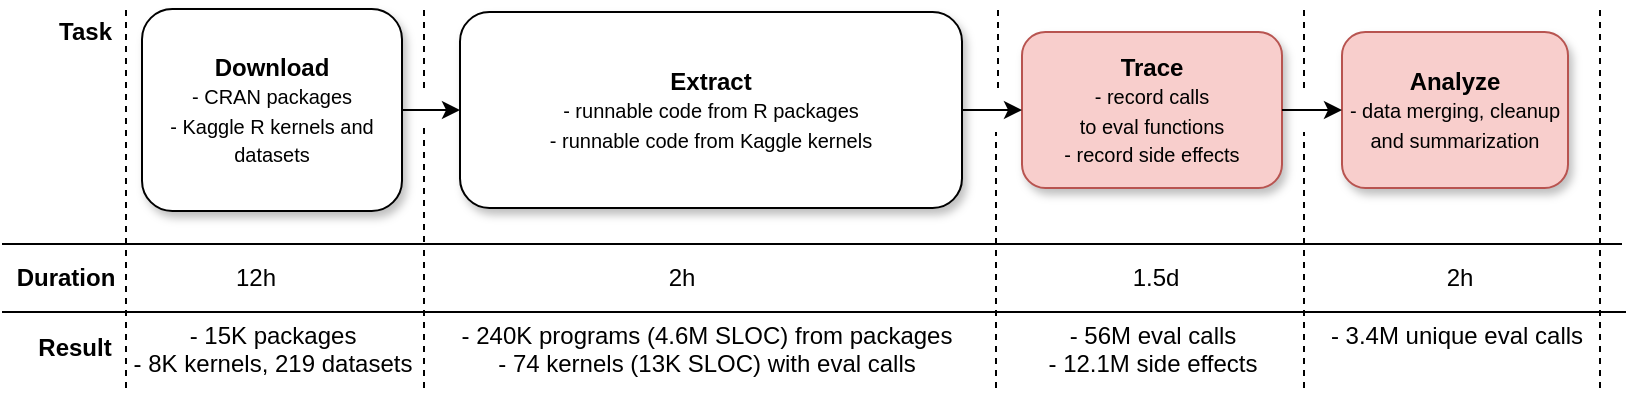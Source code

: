 <mxfile version="14.5.1" type="device"><diagram id="F0AHolVVesLSMNE4kyMN" name="Page-1"><mxGraphModel dx="1088" dy="986" grid="1" gridSize="10" guides="1" tooltips="1" connect="1" arrows="1" fold="1" page="1" pageScale="1" pageWidth="850" pageHeight="1100" math="0" shadow="0"><root><mxCell id="0"/><mxCell id="1" parent="0"/><mxCell id="XyMEwlzETBZZqd7nD72x-1" style="edgeStyle=orthogonalEdgeStyle;rounded=0;orthogonalLoop=1;jettySize=auto;html=1;exitX=1;exitY=0.5;exitDx=0;exitDy=0;entryX=0;entryY=0.5;entryDx=0;entryDy=0;" parent="1" source="XyMEwlzETBZZqd7nD72x-2" target="XyMEwlzETBZZqd7nD72x-3" edge="1"><mxGeometry relative="1" as="geometry"/></mxCell><mxCell id="XyMEwlzETBZZqd7nD72x-2" value="Download&lt;br&gt;&lt;span style=&quot;font-weight: normal ; font-size: 10px&quot;&gt;- CRAN packages&lt;br&gt;- Kaggle R kernels and datasets&lt;/span&gt;" style="whiteSpace=wrap;html=1;rounded=1;shadow=1;fontStyle=1" parent="1" vertex="1"><mxGeometry x="110" y="80.5" width="130" height="101" as="geometry"/></mxCell><mxCell id="XyMEwlzETBZZqd7nD72x-3" value="Extract&lt;br&gt;&lt;span style=&quot;font-size: 10px ; font-weight: normal&quot;&gt;- runnable code from R packages&lt;/span&gt;&lt;br&gt;&lt;span style=&quot;font-size: 10px ; font-weight: normal&quot;&gt;- runnable code from Kaggle kernels&lt;/span&gt;" style="whiteSpace=wrap;html=1;rounded=1;shadow=1;fontStyle=1" parent="1" vertex="1"><mxGeometry x="269" y="82" width="251" height="98" as="geometry"/></mxCell><mxCell id="XyMEwlzETBZZqd7nD72x-5" value="&lt;span&gt;Trace&lt;/span&gt;&lt;br&gt;&lt;div&gt;&lt;span style=&quot;font-weight: normal&quot;&gt;&lt;font style=&quot;font-size: 10px&quot;&gt;- record calls &lt;br&gt;to eval functions&lt;/font&gt;&lt;/span&gt;&lt;br&gt;&lt;/div&gt;&lt;div&gt;&lt;span style=&quot;font-weight: normal&quot;&gt;&lt;font style=&quot;font-size: 10px&quot;&gt;- record side effects&lt;/font&gt;&lt;/span&gt;&lt;/div&gt;" style="whiteSpace=wrap;html=1;rounded=1;shadow=1;fontStyle=1;fillColor=#f8cecc;strokeColor=#b85450;" parent="1" vertex="1"><mxGeometry x="550" y="92" width="130" height="78" as="geometry"/></mxCell><mxCell id="XyMEwlzETBZZqd7nD72x-6" value="Analyze&lt;br&gt;&lt;font style=&quot;font-size: 10px&quot;&gt;&lt;span style=&quot;font-weight: normal&quot;&gt;- data merging, cleanup and summarization&lt;/span&gt;&lt;/font&gt;" style="whiteSpace=wrap;html=1;rounded=1;shadow=1;fontStyle=1;fillColor=#f8cecc;strokeColor=#b85450;" parent="1" vertex="1"><mxGeometry x="710" y="92" width="113" height="78" as="geometry"/></mxCell><mxCell id="XyMEwlzETBZZqd7nD72x-8" style="edgeStyle=orthogonalEdgeStyle;rounded=0;orthogonalLoop=1;jettySize=auto;html=1;exitX=1;exitY=0.5;exitDx=0;exitDy=0;entryX=0;entryY=0.5;entryDx=0;entryDy=0;" parent="1" source="XyMEwlzETBZZqd7nD72x-3" target="XyMEwlzETBZZqd7nD72x-5" edge="1"><mxGeometry relative="1" as="geometry"><mxPoint x="529" y="131.0" as="sourcePoint"/><mxPoint x="289" y="142" as="targetPoint"/></mxGeometry></mxCell><mxCell id="XyMEwlzETBZZqd7nD72x-9" style="edgeStyle=orthogonalEdgeStyle;rounded=0;orthogonalLoop=1;jettySize=auto;html=1;exitX=1;exitY=0.5;exitDx=0;exitDy=0;entryX=0;entryY=0.5;entryDx=0;entryDy=0;" parent="1" source="XyMEwlzETBZZqd7nD72x-5" target="XyMEwlzETBZZqd7nD72x-6" edge="1"><mxGeometry relative="1" as="geometry"><mxPoint x="259" y="152" as="sourcePoint"/><mxPoint x="299" y="152" as="targetPoint"/></mxGeometry></mxCell><mxCell id="XyMEwlzETBZZqd7nD72x-10" value="Result" style="text;html=1;strokeColor=none;fillColor=none;align=center;verticalAlign=middle;whiteSpace=wrap;rounded=0;fontStyle=1" parent="1" vertex="1"><mxGeometry x="56.0" y="240" width="41" height="20" as="geometry"/></mxCell><mxCell id="XyMEwlzETBZZqd7nD72x-14" value="" style="endArrow=none;dashed=1;html=1;fontStyle=1;" parent="1" edge="1"><mxGeometry width="50" height="50" relative="1" as="geometry"><mxPoint x="102" y="270" as="sourcePoint"/><mxPoint x="102" y="80" as="targetPoint"/></mxGeometry></mxCell><mxCell id="XyMEwlzETBZZqd7nD72x-15" value="" style="endArrow=none;dashed=1;html=1;" parent="1" edge="1"><mxGeometry width="50" height="50" relative="1" as="geometry"><mxPoint x="251" y="270" as="sourcePoint"/><mxPoint x="251" y="200" as="targetPoint"/></mxGeometry></mxCell><mxCell id="XyMEwlzETBZZqd7nD72x-17" value="" style="endArrow=none;dashed=1;html=1;" parent="1" edge="1"><mxGeometry width="50" height="50" relative="1" as="geometry"><mxPoint x="537" y="270" as="sourcePoint"/><mxPoint x="537.0" y="142" as="targetPoint"/></mxGeometry></mxCell><mxCell id="XyMEwlzETBZZqd7nD72x-18" value="" style="endArrow=none;dashed=1;html=1;" parent="1" edge="1"><mxGeometry width="50" height="50" relative="1" as="geometry"><mxPoint x="691" y="270" as="sourcePoint"/><mxPoint x="691" y="142" as="targetPoint"/></mxGeometry></mxCell><mxCell id="XyMEwlzETBZZqd7nD72x-19" value="" style="endArrow=none;dashed=1;html=1;" parent="1" edge="1"><mxGeometry width="50" height="50" relative="1" as="geometry"><mxPoint x="839" y="270" as="sourcePoint"/><mxPoint x="839" y="80" as="targetPoint"/></mxGeometry></mxCell><mxCell id="XyMEwlzETBZZqd7nD72x-20" value="12h" style="text;html=1;strokeColor=none;fillColor=none;align=center;verticalAlign=middle;whiteSpace=wrap;rounded=0;" parent="1" vertex="1"><mxGeometry x="147" y="205" width="40" height="20" as="geometry"/></mxCell><mxCell id="XyMEwlzETBZZqd7nD72x-21" value="Duration" style="text;html=1;strokeColor=none;fillColor=none;align=center;verticalAlign=middle;whiteSpace=wrap;rounded=0;fontStyle=1" parent="1" vertex="1"><mxGeometry x="47.0" y="205" width="50" height="20" as="geometry"/></mxCell><mxCell id="XyMEwlzETBZZqd7nD72x-22" value="2h" style="text;html=1;strokeColor=none;fillColor=none;align=center;verticalAlign=middle;whiteSpace=wrap;rounded=0;" parent="1" vertex="1"><mxGeometry x="359.5" y="205" width="40" height="20" as="geometry"/></mxCell><mxCell id="XyMEwlzETBZZqd7nD72x-24" value="1.5d" style="text;html=1;strokeColor=none;fillColor=none;align=center;verticalAlign=middle;whiteSpace=wrap;rounded=0;" parent="1" vertex="1"><mxGeometry x="597" y="205" width="40" height="20" as="geometry"/></mxCell><mxCell id="XyMEwlzETBZZqd7nD72x-25" value="2h" style="text;html=1;strokeColor=none;fillColor=none;align=center;verticalAlign=middle;whiteSpace=wrap;rounded=0;" parent="1" vertex="1"><mxGeometry x="744" y="205" width="50" height="20" as="geometry"/></mxCell><mxCell id="XyMEwlzETBZZqd7nD72x-26" value="&lt;div align=&quot;center&quot;&gt;- 15K packages&lt;br&gt;&lt;/div&gt;&lt;div&gt;- 8K kernels, 219 datasets&lt;/div&gt;" style="text;html=1;align=center;" parent="1" vertex="1"><mxGeometry x="112" y="230" width="125" height="44" as="geometry"/></mxCell><mxCell id="XyMEwlzETBZZqd7nD72x-35" value="" style="endArrow=none;html=1;" parent="1" edge="1"><mxGeometry width="50" height="50" relative="1" as="geometry"><mxPoint x="40" y="232" as="sourcePoint"/><mxPoint x="852" y="232" as="targetPoint"/></mxGeometry></mxCell><mxCell id="XyMEwlzETBZZqd7nD72x-38" value="" style="endArrow=none;dashed=1;html=1;" parent="1" edge="1"><mxGeometry width="50" height="50" relative="1" as="geometry"><mxPoint x="538" y="120" as="sourcePoint"/><mxPoint x="538" y="80" as="targetPoint"/></mxGeometry></mxCell><mxCell id="XyMEwlzETBZZqd7nD72x-39" value="" style="endArrow=none;dashed=1;html=1;" parent="1" edge="1"><mxGeometry width="50" height="50" relative="1" as="geometry"><mxPoint x="691" y="120" as="sourcePoint"/><mxPoint x="691" y="80" as="targetPoint"/></mxGeometry></mxCell><mxCell id="XyMEwlzETBZZqd7nD72x-52" value="&lt;div align=&quot;center&quot;&gt;&lt;span&gt;- 240K programs (4.6M SLOC)&amp;nbsp;&lt;/span&gt;&lt;span&gt;from packages&lt;/span&gt;&lt;/div&gt;&lt;div&gt;- 74 kernels (13K SLOC) with eval calls&lt;/div&gt;" style="text;html=1;align=center;" parent="1" vertex="1"><mxGeometry x="263" y="230" width="257" height="40" as="geometry"/></mxCell><mxCell id="XyMEwlzETBZZqd7nD72x-61" value="" style="endArrow=none;html=1;" parent="1" edge="1"><mxGeometry width="50" height="50" relative="1" as="geometry"><mxPoint x="40" y="198" as="sourcePoint"/><mxPoint x="850" y="198" as="targetPoint"/></mxGeometry></mxCell><mxCell id="XyMEwlzETBZZqd7nD72x-68" value="" style="endArrow=none;dashed=1;html=1;" parent="1" edge="1"><mxGeometry width="50" height="50" relative="1" as="geometry"><mxPoint x="251" y="140" as="sourcePoint"/><mxPoint x="251" y="198" as="targetPoint"/></mxGeometry></mxCell><mxCell id="yRpTa2k-tF00zb82-hLZ-2" value="&lt;div align=&quot;center&quot;&gt;&lt;span&gt;- 56M eval calls&lt;/span&gt;&lt;/div&gt;&lt;div align=&quot;center&quot;&gt;&lt;span&gt;- 12.1M side effects&lt;/span&gt;&lt;/div&gt;" style="text;html=1;align=center;" parent="1" vertex="1"><mxGeometry x="550" y="230" width="130" height="40" as="geometry"/></mxCell><mxCell id="yRpTa2k-tF00zb82-hLZ-3" value="" style="endArrow=none;dashed=1;html=1;" parent="1" edge="1"><mxGeometry width="50" height="50" relative="1" as="geometry"><mxPoint x="251" y="120" as="sourcePoint"/><mxPoint x="251" y="80" as="targetPoint"/></mxGeometry></mxCell><mxCell id="yRpTa2k-tF00zb82-hLZ-4" value="&lt;div align=&quot;center&quot;&gt;&lt;span&gt;- 3.4M unique eval calls&lt;/span&gt;&lt;br&gt;&lt;/div&gt;" style="text;html=1;align=center;" parent="1" vertex="1"><mxGeometry x="701.5" y="230" width="130" height="40" as="geometry"/></mxCell><mxCell id="yvA63SFNdn6Yf2VyK0D7-1" value="Task" style="text;html=1;strokeColor=none;fillColor=none;align=right;verticalAlign=middle;whiteSpace=wrap;rounded=0;fontStyle=1" parent="1" vertex="1"><mxGeometry x="47.0" y="82" width="50" height="20" as="geometry"/></mxCell></root></mxGraphModel></diagram></mxfile>